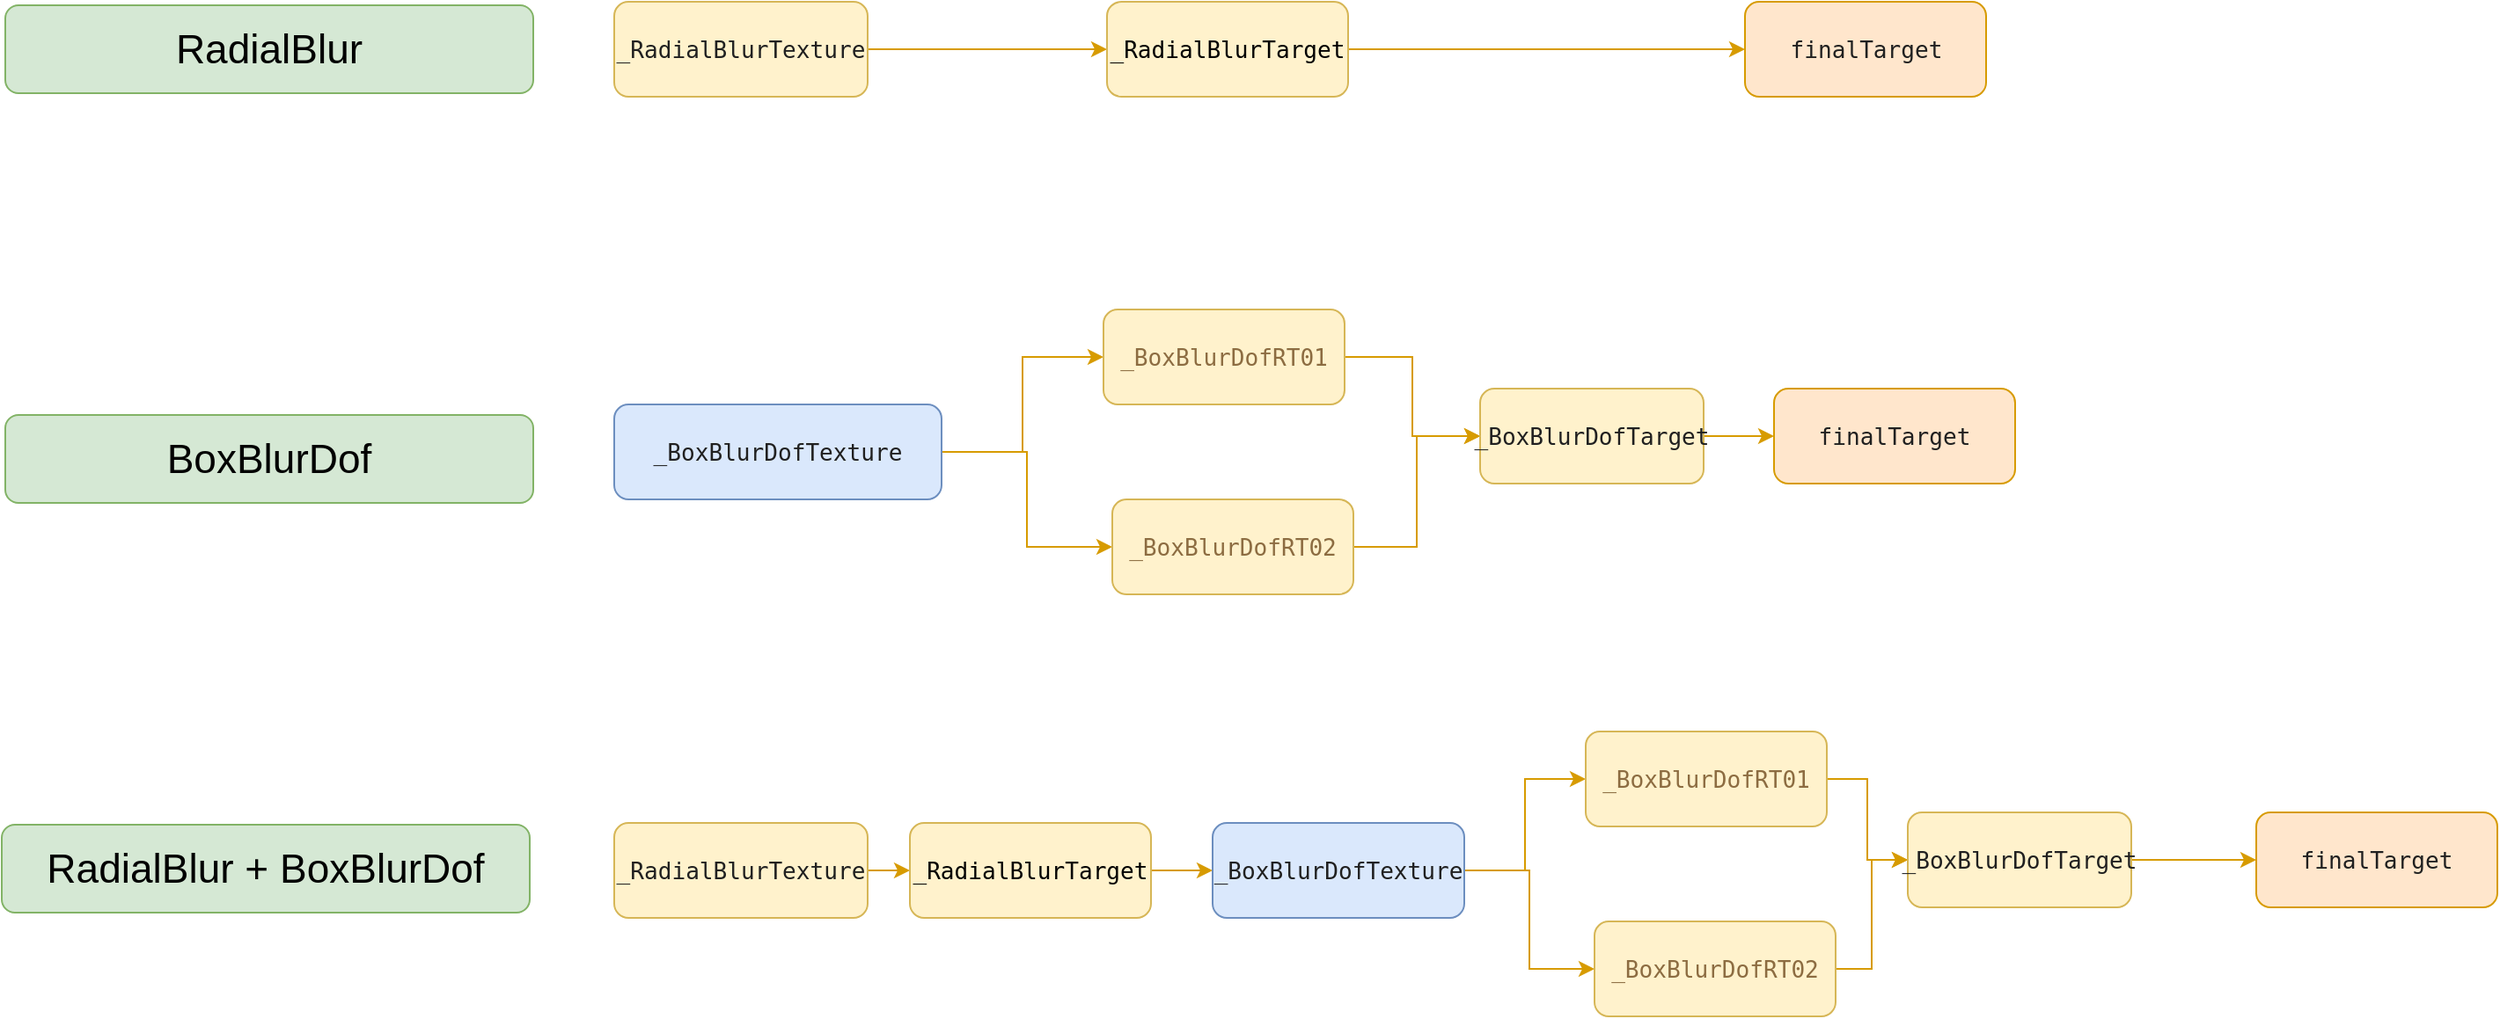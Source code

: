 <mxfile version="20.6.0" type="github">
  <diagram id="ROQpeATMPap4kOnLPtFG" name="第 1 页">
    <mxGraphModel dx="3128" dy="1202" grid="0" gridSize="10" guides="1" tooltips="1" connect="1" arrows="1" fold="1" page="0" pageScale="1" pageWidth="827" pageHeight="1169" math="0" shadow="0">
      <root>
        <mxCell id="0" />
        <mxCell id="1" parent="0" />
        <mxCell id="E92-nrNccd6m65gMIvb--3" value="&lt;font style=&quot;font-size: 23px;&quot;&gt;RadialBlur&lt;/font&gt;" style="rounded=1;whiteSpace=wrap;html=1;fillColor=#d5e8d4;strokeColor=#82b366;glass=0;sketch=0;shadow=0;flipV=1;" parent="1" vertex="1">
          <mxGeometry x="-1332" y="-9" width="300" height="50" as="geometry" />
        </mxCell>
        <mxCell id="E92-nrNccd6m65gMIvb--8" value="&lt;pre style=&quot;color: rgb(32, 32, 32); font-family: &amp;quot;JetBrains Mono&amp;quot;, monospace; font-size: 9.8pt;&quot;&gt;&lt;span style=&quot;color: rgb(0, 0, 0); font-family: Helvetica; font-size: 23px;&quot;&gt;BoxBlurDof&lt;/span&gt;&lt;br&gt;&lt;/pre&gt;" style="rounded=1;whiteSpace=wrap;html=1;fillColor=#d5e8d4;strokeColor=#82b366;glass=0;sketch=0;shadow=0;flipV=1;" parent="1" vertex="1">
          <mxGeometry x="-1332" y="224" width="300" height="50" as="geometry" />
        </mxCell>
        <mxCell id="YoJyYA68wJGh0S3YDtXZ-1" value="&lt;span style=&quot;font-size: 23px;&quot;&gt;RadialBlur +&amp;nbsp;&lt;/span&gt;&lt;span style=&quot;font-size: 23px; background-color: initial;&quot;&gt;BoxBlurDof&lt;/span&gt;&lt;span style=&quot;font-size: 23px;&quot;&gt;&lt;br&gt;&lt;/span&gt;" style="rounded=1;whiteSpace=wrap;html=1;fillColor=#d5e8d4;strokeColor=#82b366;glass=0;sketch=0;shadow=0;flipV=1;" parent="1" vertex="1">
          <mxGeometry x="-1334" y="457" width="300" height="50" as="geometry" />
        </mxCell>
        <mxCell id="6R4_YF4mNJZMCzkiA29h-5" value="" style="edgeStyle=orthogonalEdgeStyle;rounded=0;orthogonalLoop=1;jettySize=auto;html=1;fontColor=#000000;fillColor=#ffe6cc;strokeColor=#d79b00;" edge="1" parent="1" source="6R4_YF4mNJZMCzkiA29h-3" target="6R4_YF4mNJZMCzkiA29h-4">
          <mxGeometry relative="1" as="geometry" />
        </mxCell>
        <mxCell id="6R4_YF4mNJZMCzkiA29h-3" value="&lt;pre style=&quot;color: rgb(32, 32, 32); font-family: &amp;quot;JetBrains Mono&amp;quot;, monospace; font-size: 9.8pt;&quot;&gt;_RadialBlurTexture&lt;/pre&gt;" style="rounded=1;whiteSpace=wrap;html=1;fillColor=#fff2cc;strokeColor=#d6b656;glass=0;sketch=0;shadow=0;" vertex="1" parent="1">
          <mxGeometry x="-986" y="-11" width="144" height="54" as="geometry" />
        </mxCell>
        <mxCell id="6R4_YF4mNJZMCzkiA29h-19" style="edgeStyle=orthogonalEdgeStyle;orthogonalLoop=1;jettySize=auto;html=1;fontColor=#000000;rounded=0;fillColor=#ffe6cc;strokeColor=#d79b00;" edge="1" parent="1" source="6R4_YF4mNJZMCzkiA29h-4" target="6R4_YF4mNJZMCzkiA29h-16">
          <mxGeometry relative="1" as="geometry" />
        </mxCell>
        <mxCell id="6R4_YF4mNJZMCzkiA29h-4" value="&lt;pre style=&quot;font-family: &amp;quot;JetBrains Mono&amp;quot;, monospace; font-size: 9.8pt;&quot;&gt;_RadialBlurTarget&lt;/pre&gt;" style="rounded=1;whiteSpace=wrap;html=1;fillColor=#fff2cc;strokeColor=#d6b656;glass=0;sketch=0;shadow=0;" vertex="1" parent="1">
          <mxGeometry x="-706" y="-11" width="137" height="54" as="geometry" />
        </mxCell>
        <mxCell id="6R4_YF4mNJZMCzkiA29h-6" value="" style="edgeStyle=orthogonalEdgeStyle;rounded=0;orthogonalLoop=1;jettySize=auto;html=1;fontColor=#000000;fillColor=#ffe6cc;strokeColor=#d79b00;" edge="1" parent="1" source="6R4_YF4mNJZMCzkiA29h-7" target="6R4_YF4mNJZMCzkiA29h-8">
          <mxGeometry relative="1" as="geometry" />
        </mxCell>
        <mxCell id="6R4_YF4mNJZMCzkiA29h-11" style="edgeStyle=orthogonalEdgeStyle;rounded=0;orthogonalLoop=1;jettySize=auto;html=1;entryX=0;entryY=0.5;entryDx=0;entryDy=0;fontColor=#000000;fillColor=#ffe6cc;strokeColor=#d79b00;" edge="1" parent="1" source="6R4_YF4mNJZMCzkiA29h-7" target="6R4_YF4mNJZMCzkiA29h-9">
          <mxGeometry relative="1" as="geometry" />
        </mxCell>
        <mxCell id="6R4_YF4mNJZMCzkiA29h-7" value="&lt;pre style=&quot;color: rgb(32, 32, 32); font-family: &amp;quot;JetBrains Mono&amp;quot;, monospace; font-size: 9.8pt;&quot;&gt;&lt;pre style=&quot;font-family: &amp;quot;JetBrains Mono&amp;quot;, monospace; font-size: 9.8pt;&quot;&gt;_BoxBlurDofTexture&lt;/pre&gt;&lt;/pre&gt;" style="rounded=1;whiteSpace=wrap;html=1;fillColor=#dae8fc;strokeColor=#6c8ebf;glass=0;sketch=0;shadow=0;" vertex="1" parent="1">
          <mxGeometry x="-986" y="218" width="186" height="54" as="geometry" />
        </mxCell>
        <mxCell id="6R4_YF4mNJZMCzkiA29h-13" style="edgeStyle=orthogonalEdgeStyle;rounded=0;orthogonalLoop=1;jettySize=auto;html=1;fontColor=#000000;fillColor=#ffe6cc;strokeColor=#d79b00;" edge="1" parent="1" source="6R4_YF4mNJZMCzkiA29h-8" target="6R4_YF4mNJZMCzkiA29h-12">
          <mxGeometry relative="1" as="geometry" />
        </mxCell>
        <mxCell id="6R4_YF4mNJZMCzkiA29h-8" value="&lt;pre style=&quot;font-family: &amp;quot;JetBrains Mono&amp;quot;, monospace; font-size: 9.8pt;&quot;&gt;&lt;pre style=&quot;color: rgb(32, 32, 32); font-family: &amp;quot;JetBrains Mono&amp;quot;, monospace; font-size: 9.8pt;&quot;&gt;&lt;span style=&quot;color:#8c6c41;&quot;&gt;_BoxBlurDofRT01&lt;/span&gt;&lt;/pre&gt;&lt;/pre&gt;" style="rounded=1;whiteSpace=wrap;html=1;fillColor=#fff2cc;strokeColor=#d6b656;glass=0;sketch=0;shadow=0;" vertex="1" parent="1">
          <mxGeometry x="-708" y="164" width="137" height="54" as="geometry" />
        </mxCell>
        <mxCell id="6R4_YF4mNJZMCzkiA29h-14" style="edgeStyle=orthogonalEdgeStyle;rounded=0;orthogonalLoop=1;jettySize=auto;html=1;entryX=0;entryY=0.5;entryDx=0;entryDy=0;fontColor=#000000;fillColor=#ffe6cc;strokeColor=#d79b00;" edge="1" parent="1" source="6R4_YF4mNJZMCzkiA29h-9" target="6R4_YF4mNJZMCzkiA29h-12">
          <mxGeometry relative="1" as="geometry" />
        </mxCell>
        <mxCell id="6R4_YF4mNJZMCzkiA29h-9" value="&lt;pre style=&quot;font-family: &amp;quot;JetBrains Mono&amp;quot;, monospace; font-size: 9.8pt;&quot;&gt;&lt;pre style=&quot;color: rgb(32, 32, 32); font-family: &amp;quot;JetBrains Mono&amp;quot;, monospace; font-size: 9.8pt;&quot;&gt;&lt;span style=&quot;color:#8c6c41;&quot;&gt;_BoxBlurDofRT02&lt;/span&gt;&lt;/pre&gt;&lt;/pre&gt;" style="rounded=1;whiteSpace=wrap;html=1;fillColor=#fff2cc;strokeColor=#d6b656;glass=0;sketch=0;shadow=0;" vertex="1" parent="1">
          <mxGeometry x="-703" y="272" width="137" height="54" as="geometry" />
        </mxCell>
        <mxCell id="6R4_YF4mNJZMCzkiA29h-21" style="edgeStyle=orthogonalEdgeStyle;rounded=0;orthogonalLoop=1;jettySize=auto;html=1;entryX=0;entryY=0.5;entryDx=0;entryDy=0;fontColor=#000000;fillColor=#ffe6cc;strokeColor=#d79b00;" edge="1" parent="1" source="6R4_YF4mNJZMCzkiA29h-12" target="6R4_YF4mNJZMCzkiA29h-20">
          <mxGeometry relative="1" as="geometry" />
        </mxCell>
        <mxCell id="6R4_YF4mNJZMCzkiA29h-12" value="&lt;pre style=&quot;color: rgb(32, 32, 32); font-family: &amp;quot;JetBrains Mono&amp;quot;, monospace; font-size: 9.8pt;&quot;&gt;&lt;pre style=&quot;font-size: 9.8pt; font-family: &amp;quot;JetBrains Mono&amp;quot;, monospace;&quot;&gt;_BoxBlurDofTarget&lt;/pre&gt;&lt;/pre&gt;" style="rounded=1;whiteSpace=wrap;html=1;fillColor=#fff2cc;strokeColor=#d6b656;glass=0;sketch=0;shadow=0;" vertex="1" parent="1">
          <mxGeometry x="-494" y="209" width="127" height="54" as="geometry" />
        </mxCell>
        <mxCell id="6R4_YF4mNJZMCzkiA29h-16" value="&lt;pre style=&quot;font-family: &amp;quot;JetBrains Mono&amp;quot;, monospace; font-size: 9.8pt;&quot;&gt;&lt;pre style=&quot;text-align: left; color: rgb(32, 32, 32); font-family: &amp;quot;JetBrains Mono&amp;quot;, monospace; font-size: 9.8pt;&quot;&gt;finalTarget&lt;/pre&gt;&lt;/pre&gt;" style="rounded=1;whiteSpace=wrap;html=1;fillColor=#ffe6cc;strokeColor=#d79b00;glass=0;sketch=0;shadow=0;" vertex="1" parent="1">
          <mxGeometry x="-343.5" y="-11" width="137" height="54" as="geometry" />
        </mxCell>
        <mxCell id="6R4_YF4mNJZMCzkiA29h-20" value="&lt;pre style=&quot;font-family: &amp;quot;JetBrains Mono&amp;quot;, monospace; font-size: 9.8pt;&quot;&gt;&lt;pre style=&quot;text-align: left; color: rgb(32, 32, 32); font-family: &amp;quot;JetBrains Mono&amp;quot;, monospace; font-size: 9.8pt;&quot;&gt;finalTarget&lt;/pre&gt;&lt;/pre&gt;" style="rounded=1;whiteSpace=wrap;html=1;fillColor=#ffe6cc;strokeColor=#d79b00;glass=0;sketch=0;shadow=0;" vertex="1" parent="1">
          <mxGeometry x="-327" y="209" width="137" height="54" as="geometry" />
        </mxCell>
        <mxCell id="6R4_YF4mNJZMCzkiA29h-24" style="edgeStyle=orthogonalEdgeStyle;rounded=0;orthogonalLoop=1;jettySize=auto;html=1;entryX=0;entryY=0.5;entryDx=0;entryDy=0;fontColor=#000000;fillColor=#ffe6cc;strokeColor=#d79b00;" edge="1" parent="1" source="6R4_YF4mNJZMCzkiA29h-22" target="6R4_YF4mNJZMCzkiA29h-23">
          <mxGeometry relative="1" as="geometry" />
        </mxCell>
        <mxCell id="6R4_YF4mNJZMCzkiA29h-22" value="&lt;pre style=&quot;color: rgb(32, 32, 32); font-family: &amp;quot;JetBrains Mono&amp;quot;, monospace; font-size: 9.8pt;&quot;&gt;_RadialBlurTexture&lt;/pre&gt;" style="rounded=1;whiteSpace=wrap;html=1;fillColor=#fff2cc;strokeColor=#d6b656;glass=0;sketch=0;shadow=0;" vertex="1" parent="1">
          <mxGeometry x="-986" y="456" width="144" height="54" as="geometry" />
        </mxCell>
        <mxCell id="6R4_YF4mNJZMCzkiA29h-37" style="edgeStyle=orthogonalEdgeStyle;rounded=0;orthogonalLoop=1;jettySize=auto;html=1;fontColor=#000000;fillColor=#ffe6cc;strokeColor=#d79b00;" edge="1" parent="1" source="6R4_YF4mNJZMCzkiA29h-23" target="6R4_YF4mNJZMCzkiA29h-27">
          <mxGeometry relative="1" as="geometry" />
        </mxCell>
        <mxCell id="6R4_YF4mNJZMCzkiA29h-23" value="&lt;pre style=&quot;font-family: &amp;quot;JetBrains Mono&amp;quot;, monospace; font-size: 9.8pt;&quot;&gt;_RadialBlurTarget&lt;/pre&gt;" style="rounded=1;whiteSpace=wrap;html=1;fillColor=#fff2cc;strokeColor=#d6b656;glass=0;sketch=0;shadow=0;" vertex="1" parent="1">
          <mxGeometry x="-818" y="456" width="137" height="54" as="geometry" />
        </mxCell>
        <mxCell id="6R4_YF4mNJZMCzkiA29h-25" value="" style="edgeStyle=orthogonalEdgeStyle;rounded=0;orthogonalLoop=1;jettySize=auto;html=1;fontColor=#000000;fillColor=#ffe6cc;strokeColor=#d79b00;" edge="1" parent="1" source="6R4_YF4mNJZMCzkiA29h-27" target="6R4_YF4mNJZMCzkiA29h-29">
          <mxGeometry relative="1" as="geometry" />
        </mxCell>
        <mxCell id="6R4_YF4mNJZMCzkiA29h-26" style="edgeStyle=orthogonalEdgeStyle;rounded=0;orthogonalLoop=1;jettySize=auto;html=1;entryX=0;entryY=0.5;entryDx=0;entryDy=0;fontColor=#000000;fillColor=#ffe6cc;strokeColor=#d79b00;" edge="1" parent="1" source="6R4_YF4mNJZMCzkiA29h-27" target="6R4_YF4mNJZMCzkiA29h-31">
          <mxGeometry relative="1" as="geometry" />
        </mxCell>
        <mxCell id="6R4_YF4mNJZMCzkiA29h-27" value="&lt;pre style=&quot;color: rgb(32, 32, 32); font-family: &amp;quot;JetBrains Mono&amp;quot;, monospace; font-size: 9.8pt;&quot;&gt;&lt;pre style=&quot;font-family: &amp;quot;JetBrains Mono&amp;quot;, monospace; font-size: 9.8pt;&quot;&gt;_BoxBlurDofTexture&lt;/pre&gt;&lt;/pre&gt;" style="rounded=1;whiteSpace=wrap;html=1;fillColor=#dae8fc;strokeColor=#6c8ebf;glass=0;sketch=0;shadow=0;" vertex="1" parent="1">
          <mxGeometry x="-646" y="456" width="143" height="54" as="geometry" />
        </mxCell>
        <mxCell id="6R4_YF4mNJZMCzkiA29h-28" style="edgeStyle=orthogonalEdgeStyle;rounded=0;orthogonalLoop=1;jettySize=auto;html=1;fontColor=#000000;fillColor=#ffe6cc;strokeColor=#d79b00;" edge="1" parent="1" source="6R4_YF4mNJZMCzkiA29h-29" target="6R4_YF4mNJZMCzkiA29h-33">
          <mxGeometry relative="1" as="geometry" />
        </mxCell>
        <mxCell id="6R4_YF4mNJZMCzkiA29h-29" value="&lt;pre style=&quot;font-family: &amp;quot;JetBrains Mono&amp;quot;, monospace; font-size: 9.8pt;&quot;&gt;&lt;pre style=&quot;color: rgb(32, 32, 32); font-family: &amp;quot;JetBrains Mono&amp;quot;, monospace; font-size: 9.8pt;&quot;&gt;&lt;span style=&quot;color:#8c6c41;&quot;&gt;_BoxBlurDofRT01&lt;/span&gt;&lt;/pre&gt;&lt;/pre&gt;" style="rounded=1;whiteSpace=wrap;html=1;fillColor=#fff2cc;strokeColor=#d6b656;glass=0;sketch=0;shadow=0;" vertex="1" parent="1">
          <mxGeometry x="-434" y="404" width="137" height="54" as="geometry" />
        </mxCell>
        <mxCell id="6R4_YF4mNJZMCzkiA29h-30" style="edgeStyle=orthogonalEdgeStyle;rounded=0;orthogonalLoop=1;jettySize=auto;html=1;entryX=0;entryY=0.5;entryDx=0;entryDy=0;fontColor=#000000;fillColor=#ffe6cc;strokeColor=#d79b00;" edge="1" parent="1" source="6R4_YF4mNJZMCzkiA29h-31" target="6R4_YF4mNJZMCzkiA29h-33">
          <mxGeometry relative="1" as="geometry" />
        </mxCell>
        <mxCell id="6R4_YF4mNJZMCzkiA29h-31" value="&lt;pre style=&quot;font-family: &amp;quot;JetBrains Mono&amp;quot;, monospace; font-size: 9.8pt;&quot;&gt;&lt;pre style=&quot;color: rgb(32, 32, 32); font-family: &amp;quot;JetBrains Mono&amp;quot;, monospace; font-size: 9.8pt;&quot;&gt;&lt;span style=&quot;color:#8c6c41;&quot;&gt;_BoxBlurDofRT02&lt;/span&gt;&lt;/pre&gt;&lt;/pre&gt;" style="rounded=1;whiteSpace=wrap;html=1;fillColor=#fff2cc;strokeColor=#d6b656;glass=0;sketch=0;shadow=0;" vertex="1" parent="1">
          <mxGeometry x="-429" y="512" width="137" height="54" as="geometry" />
        </mxCell>
        <mxCell id="6R4_YF4mNJZMCzkiA29h-32" style="edgeStyle=orthogonalEdgeStyle;rounded=0;orthogonalLoop=1;jettySize=auto;html=1;fontColor=#000000;fillColor=#ffe6cc;strokeColor=#d79b00;entryX=0;entryY=0.5;entryDx=0;entryDy=0;" edge="1" parent="1" source="6R4_YF4mNJZMCzkiA29h-33" target="6R4_YF4mNJZMCzkiA29h-34">
          <mxGeometry relative="1" as="geometry">
            <mxPoint x="-83" y="477" as="targetPoint" />
          </mxGeometry>
        </mxCell>
        <mxCell id="6R4_YF4mNJZMCzkiA29h-33" value="&lt;pre style=&quot;color: rgb(32, 32, 32); font-family: &amp;quot;JetBrains Mono&amp;quot;, monospace; font-size: 9.8pt;&quot;&gt;&lt;pre style=&quot;font-size: 9.8pt; font-family: &amp;quot;JetBrains Mono&amp;quot;, monospace;&quot;&gt;_BoxBlurDofTarget&lt;/pre&gt;&lt;/pre&gt;" style="rounded=1;whiteSpace=wrap;html=1;fillColor=#fff2cc;strokeColor=#d6b656;glass=0;sketch=0;shadow=0;" vertex="1" parent="1">
          <mxGeometry x="-251" y="450" width="127" height="54" as="geometry" />
        </mxCell>
        <mxCell id="6R4_YF4mNJZMCzkiA29h-34" value="&lt;pre style=&quot;font-family: &amp;quot;JetBrains Mono&amp;quot;, monospace; font-size: 9.8pt;&quot;&gt;&lt;pre style=&quot;text-align: left; color: rgb(32, 32, 32); font-family: &amp;quot;JetBrains Mono&amp;quot;, monospace; font-size: 9.8pt;&quot;&gt;finalTarget&lt;/pre&gt;&lt;/pre&gt;" style="rounded=1;whiteSpace=wrap;html=1;fillColor=#ffe6cc;strokeColor=#d79b00;glass=0;sketch=0;shadow=0;" vertex="1" parent="1">
          <mxGeometry x="-53" y="450" width="137" height="54" as="geometry" />
        </mxCell>
      </root>
    </mxGraphModel>
  </diagram>
</mxfile>
